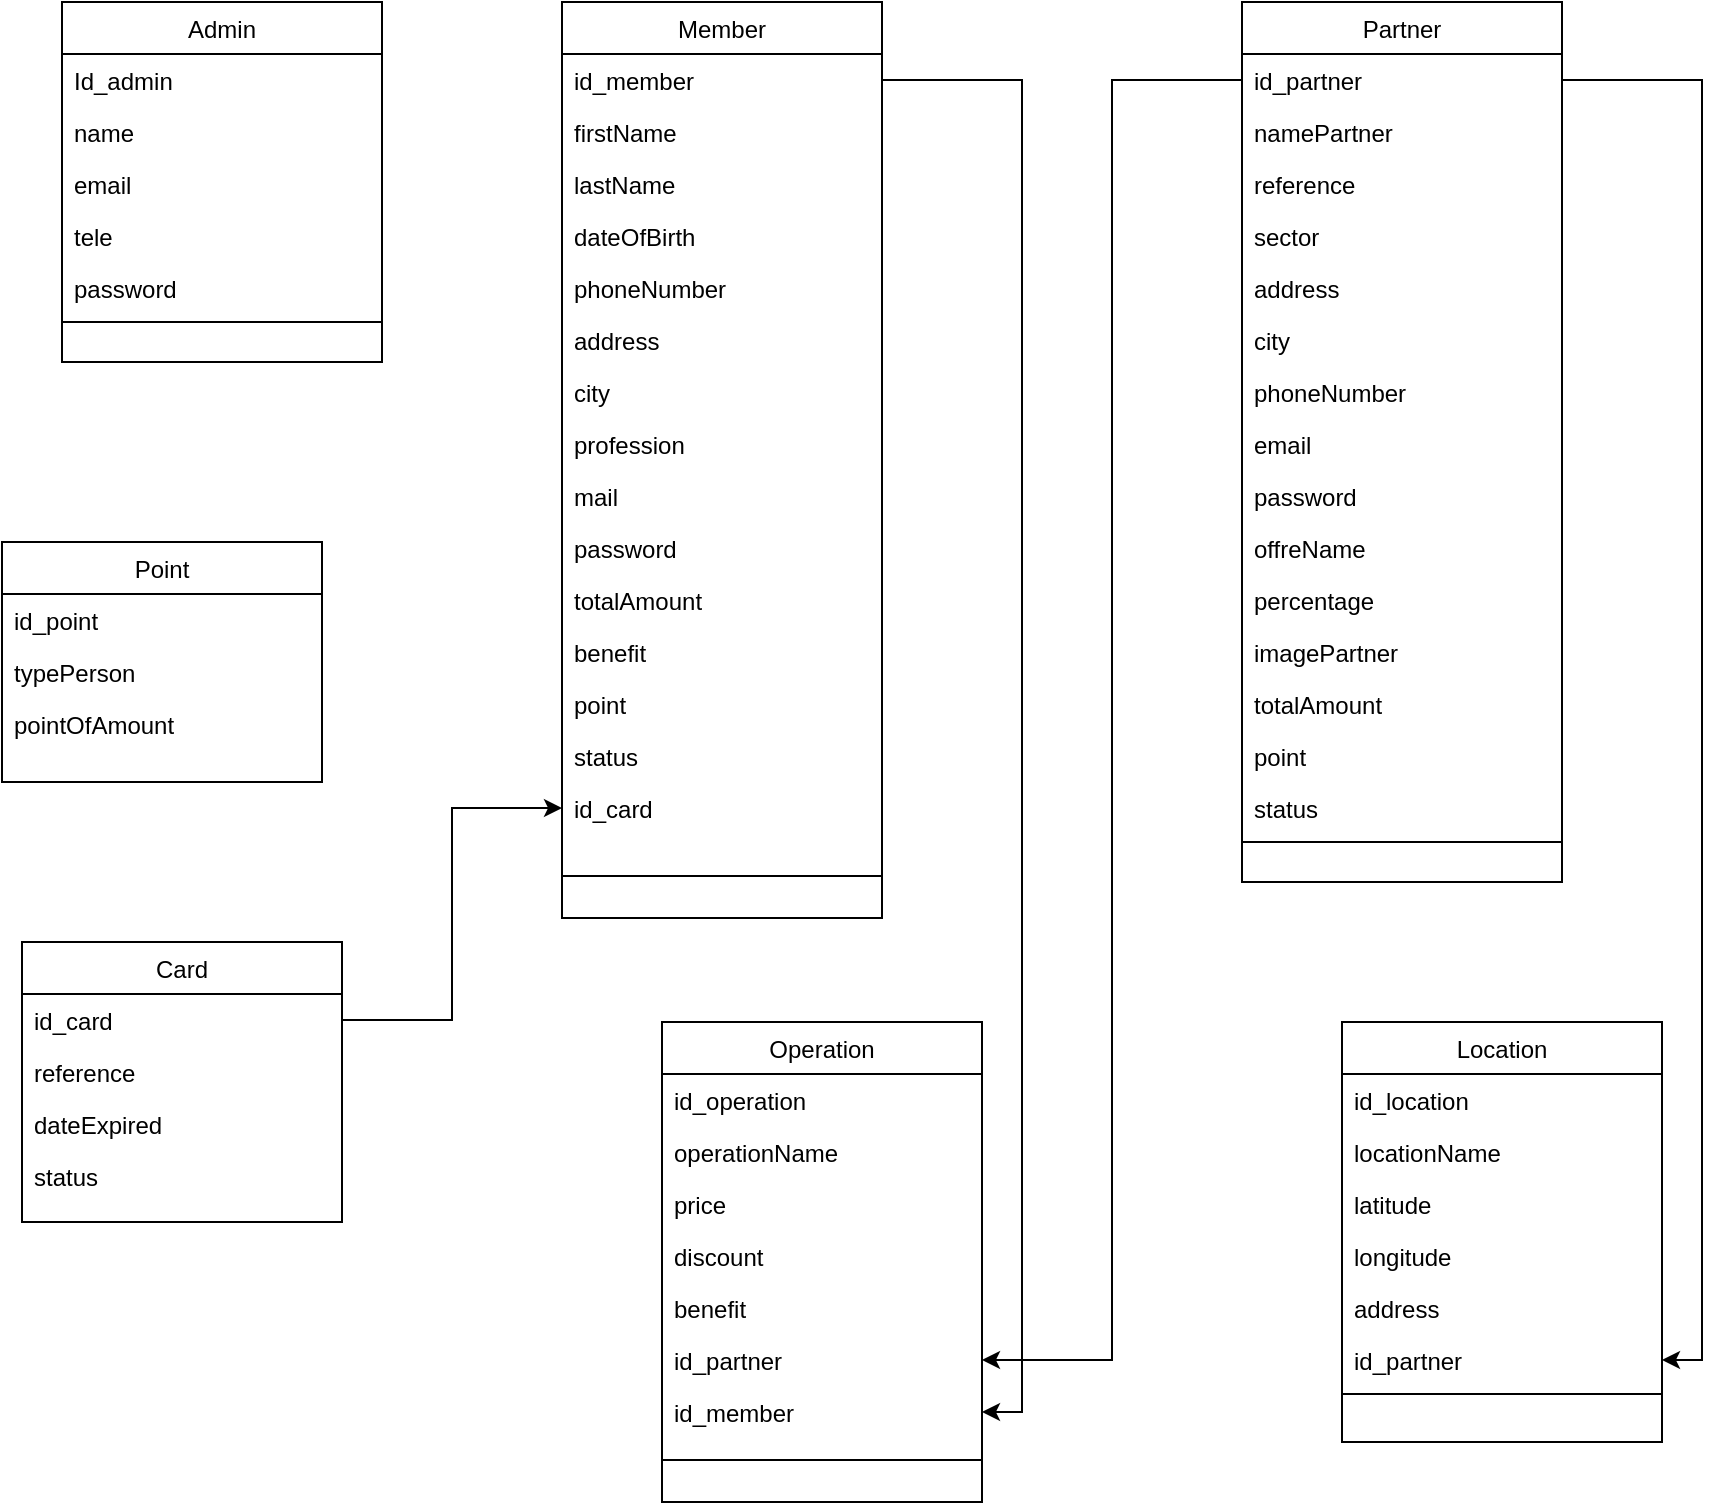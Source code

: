 <mxfile version="15.8.2" type="github">
  <diagram id="C5RBs43oDa-KdzZeNtuy" name="Page-1">
    <mxGraphModel dx="1421" dy="567" grid="1" gridSize="10" guides="1" tooltips="1" connect="1" arrows="1" fold="1" page="0" pageScale="1" pageWidth="827" pageHeight="1169" background="none" math="0" shadow="0">
      <root>
        <mxCell id="WIyWlLk6GJQsqaUBKTNV-0" />
        <mxCell id="WIyWlLk6GJQsqaUBKTNV-1" parent="WIyWlLk6GJQsqaUBKTNV-0" />
        <mxCell id="zkfFHV4jXpPFQw0GAbJ--17" value="Admin" style="swimlane;fontStyle=0;align=center;verticalAlign=top;childLayout=stackLayout;horizontal=1;startSize=26;horizontalStack=0;resizeParent=1;resizeLast=0;collapsible=1;marginBottom=0;rounded=0;shadow=0;strokeWidth=1;" parent="WIyWlLk6GJQsqaUBKTNV-1" vertex="1">
          <mxGeometry x="20" y="40" width="160" height="180" as="geometry">
            <mxRectangle x="550" y="140" width="160" height="26" as="alternateBounds" />
          </mxGeometry>
        </mxCell>
        <mxCell id="zkfFHV4jXpPFQw0GAbJ--18" value="Id_admin" style="text;align=left;verticalAlign=top;spacingLeft=4;spacingRight=4;overflow=hidden;rotatable=0;points=[[0,0.5],[1,0.5]];portConstraint=eastwest;" parent="zkfFHV4jXpPFQw0GAbJ--17" vertex="1">
          <mxGeometry y="26" width="160" height="26" as="geometry" />
        </mxCell>
        <mxCell id="zkfFHV4jXpPFQw0GAbJ--19" value="name" style="text;align=left;verticalAlign=top;spacingLeft=4;spacingRight=4;overflow=hidden;rotatable=0;points=[[0,0.5],[1,0.5]];portConstraint=eastwest;rounded=0;shadow=0;html=0;" parent="zkfFHV4jXpPFQw0GAbJ--17" vertex="1">
          <mxGeometry y="52" width="160" height="26" as="geometry" />
        </mxCell>
        <mxCell id="zkfFHV4jXpPFQw0GAbJ--20" value="email" style="text;align=left;verticalAlign=top;spacingLeft=4;spacingRight=4;overflow=hidden;rotatable=0;points=[[0,0.5],[1,0.5]];portConstraint=eastwest;rounded=0;shadow=0;html=0;" parent="zkfFHV4jXpPFQw0GAbJ--17" vertex="1">
          <mxGeometry y="78" width="160" height="26" as="geometry" />
        </mxCell>
        <mxCell id="zkfFHV4jXpPFQw0GAbJ--21" value="tele" style="text;align=left;verticalAlign=top;spacingLeft=4;spacingRight=4;overflow=hidden;rotatable=0;points=[[0,0.5],[1,0.5]];portConstraint=eastwest;rounded=0;shadow=0;html=0;" parent="zkfFHV4jXpPFQw0GAbJ--17" vertex="1">
          <mxGeometry y="104" width="160" height="26" as="geometry" />
        </mxCell>
        <mxCell id="zkfFHV4jXpPFQw0GAbJ--22" value="password" style="text;align=left;verticalAlign=top;spacingLeft=4;spacingRight=4;overflow=hidden;rotatable=0;points=[[0,0.5],[1,0.5]];portConstraint=eastwest;rounded=0;shadow=0;html=0;" parent="zkfFHV4jXpPFQw0GAbJ--17" vertex="1">
          <mxGeometry y="130" width="160" height="26" as="geometry" />
        </mxCell>
        <mxCell id="zkfFHV4jXpPFQw0GAbJ--23" value="" style="line;html=1;strokeWidth=1;align=left;verticalAlign=middle;spacingTop=-1;spacingLeft=3;spacingRight=3;rotatable=0;labelPosition=right;points=[];portConstraint=eastwest;" parent="zkfFHV4jXpPFQw0GAbJ--17" vertex="1">
          <mxGeometry y="156" width="160" height="8" as="geometry" />
        </mxCell>
        <mxCell id="i-y7c7da-EW6H__jYNz6-0" value="Member" style="swimlane;fontStyle=0;align=center;verticalAlign=top;childLayout=stackLayout;horizontal=1;startSize=26;horizontalStack=0;resizeParent=1;resizeLast=0;collapsible=1;marginBottom=0;rounded=0;shadow=0;strokeWidth=1;" vertex="1" parent="WIyWlLk6GJQsqaUBKTNV-1">
          <mxGeometry x="270" y="40" width="160" height="458" as="geometry">
            <mxRectangle x="550" y="140" width="160" height="26" as="alternateBounds" />
          </mxGeometry>
        </mxCell>
        <mxCell id="i-y7c7da-EW6H__jYNz6-1" value="id_member" style="text;align=left;verticalAlign=top;spacingLeft=4;spacingRight=4;overflow=hidden;rotatable=0;points=[[0,0.5],[1,0.5]];portConstraint=eastwest;" vertex="1" parent="i-y7c7da-EW6H__jYNz6-0">
          <mxGeometry y="26" width="160" height="26" as="geometry" />
        </mxCell>
        <mxCell id="i-y7c7da-EW6H__jYNz6-2" value="firstName" style="text;align=left;verticalAlign=top;spacingLeft=4;spacingRight=4;overflow=hidden;rotatable=0;points=[[0,0.5],[1,0.5]];portConstraint=eastwest;rounded=0;shadow=0;html=0;" vertex="1" parent="i-y7c7da-EW6H__jYNz6-0">
          <mxGeometry y="52" width="160" height="26" as="geometry" />
        </mxCell>
        <mxCell id="i-y7c7da-EW6H__jYNz6-3" value="lastName" style="text;align=left;verticalAlign=top;spacingLeft=4;spacingRight=4;overflow=hidden;rotatable=0;points=[[0,0.5],[1,0.5]];portConstraint=eastwest;rounded=0;shadow=0;html=0;" vertex="1" parent="i-y7c7da-EW6H__jYNz6-0">
          <mxGeometry y="78" width="160" height="26" as="geometry" />
        </mxCell>
        <mxCell id="i-y7c7da-EW6H__jYNz6-4" value="dateOfBirth" style="text;align=left;verticalAlign=top;spacingLeft=4;spacingRight=4;overflow=hidden;rotatable=0;points=[[0,0.5],[1,0.5]];portConstraint=eastwest;rounded=0;shadow=0;html=0;" vertex="1" parent="i-y7c7da-EW6H__jYNz6-0">
          <mxGeometry y="104" width="160" height="26" as="geometry" />
        </mxCell>
        <mxCell id="i-y7c7da-EW6H__jYNz6-5" value="phoneNumber" style="text;align=left;verticalAlign=top;spacingLeft=4;spacingRight=4;overflow=hidden;rotatable=0;points=[[0,0.5],[1,0.5]];portConstraint=eastwest;rounded=0;shadow=0;html=0;" vertex="1" parent="i-y7c7da-EW6H__jYNz6-0">
          <mxGeometry y="130" width="160" height="26" as="geometry" />
        </mxCell>
        <mxCell id="i-y7c7da-EW6H__jYNz6-45" value="address" style="text;align=left;verticalAlign=top;spacingLeft=4;spacingRight=4;overflow=hidden;rotatable=0;points=[[0,0.5],[1,0.5]];portConstraint=eastwest;rounded=0;shadow=0;html=0;" vertex="1" parent="i-y7c7da-EW6H__jYNz6-0">
          <mxGeometry y="156" width="160" height="26" as="geometry" />
        </mxCell>
        <mxCell id="i-y7c7da-EW6H__jYNz6-46" value="city" style="text;align=left;verticalAlign=top;spacingLeft=4;spacingRight=4;overflow=hidden;rotatable=0;points=[[0,0.5],[1,0.5]];portConstraint=eastwest;rounded=0;shadow=0;html=0;" vertex="1" parent="i-y7c7da-EW6H__jYNz6-0">
          <mxGeometry y="182" width="160" height="26" as="geometry" />
        </mxCell>
        <mxCell id="i-y7c7da-EW6H__jYNz6-47" value="profession" style="text;align=left;verticalAlign=top;spacingLeft=4;spacingRight=4;overflow=hidden;rotatable=0;points=[[0,0.5],[1,0.5]];portConstraint=eastwest;rounded=0;shadow=0;html=0;" vertex="1" parent="i-y7c7da-EW6H__jYNz6-0">
          <mxGeometry y="208" width="160" height="26" as="geometry" />
        </mxCell>
        <mxCell id="i-y7c7da-EW6H__jYNz6-48" value="mail" style="text;align=left;verticalAlign=top;spacingLeft=4;spacingRight=4;overflow=hidden;rotatable=0;points=[[0,0.5],[1,0.5]];portConstraint=eastwest;rounded=0;shadow=0;html=0;" vertex="1" parent="i-y7c7da-EW6H__jYNz6-0">
          <mxGeometry y="234" width="160" height="26" as="geometry" />
        </mxCell>
        <mxCell id="i-y7c7da-EW6H__jYNz6-50" value="password" style="text;align=left;verticalAlign=top;spacingLeft=4;spacingRight=4;overflow=hidden;rotatable=0;points=[[0,0.5],[1,0.5]];portConstraint=eastwest;rounded=0;shadow=0;html=0;" vertex="1" parent="i-y7c7da-EW6H__jYNz6-0">
          <mxGeometry y="260" width="160" height="26" as="geometry" />
        </mxCell>
        <mxCell id="i-y7c7da-EW6H__jYNz6-84" value="totalAmount" style="text;align=left;verticalAlign=top;spacingLeft=4;spacingRight=4;overflow=hidden;rotatable=0;points=[[0,0.5],[1,0.5]];portConstraint=eastwest;rounded=0;shadow=0;html=0;" vertex="1" parent="i-y7c7da-EW6H__jYNz6-0">
          <mxGeometry y="286" width="160" height="26" as="geometry" />
        </mxCell>
        <mxCell id="i-y7c7da-EW6H__jYNz6-51" value="benefit" style="text;align=left;verticalAlign=top;spacingLeft=4;spacingRight=4;overflow=hidden;rotatable=0;points=[[0,0.5],[1,0.5]];portConstraint=eastwest;rounded=0;shadow=0;html=0;" vertex="1" parent="i-y7c7da-EW6H__jYNz6-0">
          <mxGeometry y="312" width="160" height="26" as="geometry" />
        </mxCell>
        <mxCell id="i-y7c7da-EW6H__jYNz6-52" value="point" style="text;align=left;verticalAlign=top;spacingLeft=4;spacingRight=4;overflow=hidden;rotatable=0;points=[[0,0.5],[1,0.5]];portConstraint=eastwest;rounded=0;shadow=0;html=0;" vertex="1" parent="i-y7c7da-EW6H__jYNz6-0">
          <mxGeometry y="338" width="160" height="26" as="geometry" />
        </mxCell>
        <mxCell id="i-y7c7da-EW6H__jYNz6-53" value="status" style="text;align=left;verticalAlign=top;spacingLeft=4;spacingRight=4;overflow=hidden;rotatable=0;points=[[0,0.5],[1,0.5]];portConstraint=eastwest;rounded=0;shadow=0;html=0;" vertex="1" parent="i-y7c7da-EW6H__jYNz6-0">
          <mxGeometry y="364" width="160" height="26" as="geometry" />
        </mxCell>
        <mxCell id="i-y7c7da-EW6H__jYNz6-54" value="id_card" style="text;align=left;verticalAlign=top;spacingLeft=4;spacingRight=4;overflow=hidden;rotatable=0;points=[[0,0.5],[1,0.5]];portConstraint=eastwest;rounded=0;shadow=0;html=0;" vertex="1" parent="i-y7c7da-EW6H__jYNz6-0">
          <mxGeometry y="390" width="160" height="26" as="geometry" />
        </mxCell>
        <mxCell id="i-y7c7da-EW6H__jYNz6-6" value="" style="line;html=1;strokeWidth=1;align=left;verticalAlign=middle;spacingTop=-1;spacingLeft=3;spacingRight=3;rotatable=0;labelPosition=right;points=[];portConstraint=eastwest;" vertex="1" parent="i-y7c7da-EW6H__jYNz6-0">
          <mxGeometry y="416" width="160" height="42" as="geometry" />
        </mxCell>
        <mxCell id="i-y7c7da-EW6H__jYNz6-9" value="Card" style="swimlane;fontStyle=0;align=center;verticalAlign=top;childLayout=stackLayout;horizontal=1;startSize=26;horizontalStack=0;resizeParent=1;resizeLast=0;collapsible=1;marginBottom=0;rounded=0;shadow=0;strokeWidth=1;" vertex="1" parent="WIyWlLk6GJQsqaUBKTNV-1">
          <mxGeometry y="510" width="160" height="140" as="geometry">
            <mxRectangle x="550" y="140" width="160" height="26" as="alternateBounds" />
          </mxGeometry>
        </mxCell>
        <mxCell id="i-y7c7da-EW6H__jYNz6-10" value="id_card" style="text;align=left;verticalAlign=top;spacingLeft=4;spacingRight=4;overflow=hidden;rotatable=0;points=[[0,0.5],[1,0.5]];portConstraint=eastwest;" vertex="1" parent="i-y7c7da-EW6H__jYNz6-9">
          <mxGeometry y="26" width="160" height="26" as="geometry" />
        </mxCell>
        <mxCell id="i-y7c7da-EW6H__jYNz6-11" value="reference" style="text;align=left;verticalAlign=top;spacingLeft=4;spacingRight=4;overflow=hidden;rotatable=0;points=[[0,0.5],[1,0.5]];portConstraint=eastwest;rounded=0;shadow=0;html=0;" vertex="1" parent="i-y7c7da-EW6H__jYNz6-9">
          <mxGeometry y="52" width="160" height="26" as="geometry" />
        </mxCell>
        <mxCell id="i-y7c7da-EW6H__jYNz6-12" value="dateExpired" style="text;align=left;verticalAlign=top;spacingLeft=4;spacingRight=4;overflow=hidden;rotatable=0;points=[[0,0.5],[1,0.5]];portConstraint=eastwest;rounded=0;shadow=0;html=0;" vertex="1" parent="i-y7c7da-EW6H__jYNz6-9">
          <mxGeometry y="78" width="160" height="26" as="geometry" />
        </mxCell>
        <mxCell id="i-y7c7da-EW6H__jYNz6-13" value="status" style="text;align=left;verticalAlign=top;spacingLeft=4;spacingRight=4;overflow=hidden;rotatable=0;points=[[0,0.5],[1,0.5]];portConstraint=eastwest;rounded=0;shadow=0;html=0;" vertex="1" parent="i-y7c7da-EW6H__jYNz6-9">
          <mxGeometry y="104" width="160" height="26" as="geometry" />
        </mxCell>
        <mxCell id="i-y7c7da-EW6H__jYNz6-18" value="Partner" style="swimlane;fontStyle=0;align=center;verticalAlign=top;childLayout=stackLayout;horizontal=1;startSize=26;horizontalStack=0;resizeParent=1;resizeLast=0;collapsible=1;marginBottom=0;rounded=0;shadow=0;strokeWidth=1;" vertex="1" parent="WIyWlLk6GJQsqaUBKTNV-1">
          <mxGeometry x="610" y="40" width="160" height="440" as="geometry">
            <mxRectangle x="550" y="140" width="160" height="26" as="alternateBounds" />
          </mxGeometry>
        </mxCell>
        <mxCell id="i-y7c7da-EW6H__jYNz6-19" value="id_partner" style="text;align=left;verticalAlign=top;spacingLeft=4;spacingRight=4;overflow=hidden;rotatable=0;points=[[0,0.5],[1,0.5]];portConstraint=eastwest;" vertex="1" parent="i-y7c7da-EW6H__jYNz6-18">
          <mxGeometry y="26" width="160" height="26" as="geometry" />
        </mxCell>
        <mxCell id="i-y7c7da-EW6H__jYNz6-20" value="namePartner" style="text;align=left;verticalAlign=top;spacingLeft=4;spacingRight=4;overflow=hidden;rotatable=0;points=[[0,0.5],[1,0.5]];portConstraint=eastwest;rounded=0;shadow=0;html=0;" vertex="1" parent="i-y7c7da-EW6H__jYNz6-18">
          <mxGeometry y="52" width="160" height="26" as="geometry" />
        </mxCell>
        <mxCell id="i-y7c7da-EW6H__jYNz6-21" value="reference" style="text;align=left;verticalAlign=top;spacingLeft=4;spacingRight=4;overflow=hidden;rotatable=0;points=[[0,0.5],[1,0.5]];portConstraint=eastwest;rounded=0;shadow=0;html=0;" vertex="1" parent="i-y7c7da-EW6H__jYNz6-18">
          <mxGeometry y="78" width="160" height="26" as="geometry" />
        </mxCell>
        <mxCell id="i-y7c7da-EW6H__jYNz6-22" value="sector" style="text;align=left;verticalAlign=top;spacingLeft=4;spacingRight=4;overflow=hidden;rotatable=0;points=[[0,0.5],[1,0.5]];portConstraint=eastwest;rounded=0;shadow=0;html=0;" vertex="1" parent="i-y7c7da-EW6H__jYNz6-18">
          <mxGeometry y="104" width="160" height="26" as="geometry" />
        </mxCell>
        <mxCell id="i-y7c7da-EW6H__jYNz6-23" value="address" style="text;align=left;verticalAlign=top;spacingLeft=4;spacingRight=4;overflow=hidden;rotatable=0;points=[[0,0.5],[1,0.5]];portConstraint=eastwest;rounded=0;shadow=0;html=0;" vertex="1" parent="i-y7c7da-EW6H__jYNz6-18">
          <mxGeometry y="130" width="160" height="26" as="geometry" />
        </mxCell>
        <mxCell id="i-y7c7da-EW6H__jYNz6-59" value="city" style="text;align=left;verticalAlign=top;spacingLeft=4;spacingRight=4;overflow=hidden;rotatable=0;points=[[0,0.5],[1,0.5]];portConstraint=eastwest;rounded=0;shadow=0;html=0;" vertex="1" parent="i-y7c7da-EW6H__jYNz6-18">
          <mxGeometry y="156" width="160" height="26" as="geometry" />
        </mxCell>
        <mxCell id="i-y7c7da-EW6H__jYNz6-60" value="phoneNumber" style="text;align=left;verticalAlign=top;spacingLeft=4;spacingRight=4;overflow=hidden;rotatable=0;points=[[0,0.5],[1,0.5]];portConstraint=eastwest;rounded=0;shadow=0;html=0;" vertex="1" parent="i-y7c7da-EW6H__jYNz6-18">
          <mxGeometry y="182" width="160" height="26" as="geometry" />
        </mxCell>
        <mxCell id="i-y7c7da-EW6H__jYNz6-61" value="email" style="text;align=left;verticalAlign=top;spacingLeft=4;spacingRight=4;overflow=hidden;rotatable=0;points=[[0,0.5],[1,0.5]];portConstraint=eastwest;rounded=0;shadow=0;html=0;" vertex="1" parent="i-y7c7da-EW6H__jYNz6-18">
          <mxGeometry y="208" width="160" height="26" as="geometry" />
        </mxCell>
        <mxCell id="i-y7c7da-EW6H__jYNz6-62" value="password" style="text;align=left;verticalAlign=top;spacingLeft=4;spacingRight=4;overflow=hidden;rotatable=0;points=[[0,0.5],[1,0.5]];portConstraint=eastwest;rounded=0;shadow=0;html=0;" vertex="1" parent="i-y7c7da-EW6H__jYNz6-18">
          <mxGeometry y="234" width="160" height="26" as="geometry" />
        </mxCell>
        <mxCell id="i-y7c7da-EW6H__jYNz6-63" value="offreName" style="text;align=left;verticalAlign=top;spacingLeft=4;spacingRight=4;overflow=hidden;rotatable=0;points=[[0,0.5],[1,0.5]];portConstraint=eastwest;rounded=0;shadow=0;html=0;" vertex="1" parent="i-y7c7da-EW6H__jYNz6-18">
          <mxGeometry y="260" width="160" height="26" as="geometry" />
        </mxCell>
        <mxCell id="i-y7c7da-EW6H__jYNz6-65" value="percentage" style="text;align=left;verticalAlign=top;spacingLeft=4;spacingRight=4;overflow=hidden;rotatable=0;points=[[0,0.5],[1,0.5]];portConstraint=eastwest;rounded=0;shadow=0;html=0;" vertex="1" parent="i-y7c7da-EW6H__jYNz6-18">
          <mxGeometry y="286" width="160" height="26" as="geometry" />
        </mxCell>
        <mxCell id="i-y7c7da-EW6H__jYNz6-66" value="imagePartner" style="text;align=left;verticalAlign=top;spacingLeft=4;spacingRight=4;overflow=hidden;rotatable=0;points=[[0,0.5],[1,0.5]];portConstraint=eastwest;rounded=0;shadow=0;html=0;" vertex="1" parent="i-y7c7da-EW6H__jYNz6-18">
          <mxGeometry y="312" width="160" height="26" as="geometry" />
        </mxCell>
        <mxCell id="i-y7c7da-EW6H__jYNz6-67" value="totalAmount" style="text;align=left;verticalAlign=top;spacingLeft=4;spacingRight=4;overflow=hidden;rotatable=0;points=[[0,0.5],[1,0.5]];portConstraint=eastwest;rounded=0;shadow=0;html=0;" vertex="1" parent="i-y7c7da-EW6H__jYNz6-18">
          <mxGeometry y="338" width="160" height="26" as="geometry" />
        </mxCell>
        <mxCell id="i-y7c7da-EW6H__jYNz6-68" value="point" style="text;align=left;verticalAlign=top;spacingLeft=4;spacingRight=4;overflow=hidden;rotatable=0;points=[[0,0.5],[1,0.5]];portConstraint=eastwest;rounded=0;shadow=0;html=0;" vertex="1" parent="i-y7c7da-EW6H__jYNz6-18">
          <mxGeometry y="364" width="160" height="26" as="geometry" />
        </mxCell>
        <mxCell id="i-y7c7da-EW6H__jYNz6-64" value="status" style="text;align=left;verticalAlign=top;spacingLeft=4;spacingRight=4;overflow=hidden;rotatable=0;points=[[0,0.5],[1,0.5]];portConstraint=eastwest;rounded=0;shadow=0;html=0;" vertex="1" parent="i-y7c7da-EW6H__jYNz6-18">
          <mxGeometry y="390" width="160" height="26" as="geometry" />
        </mxCell>
        <mxCell id="i-y7c7da-EW6H__jYNz6-24" value="" style="line;html=1;strokeWidth=1;align=left;verticalAlign=middle;spacingTop=-1;spacingLeft=3;spacingRight=3;rotatable=0;labelPosition=right;points=[];portConstraint=eastwest;" vertex="1" parent="i-y7c7da-EW6H__jYNz6-18">
          <mxGeometry y="416" width="160" height="8" as="geometry" />
        </mxCell>
        <mxCell id="i-y7c7da-EW6H__jYNz6-27" value="Operation" style="swimlane;fontStyle=0;align=center;verticalAlign=top;childLayout=stackLayout;horizontal=1;startSize=26;horizontalStack=0;resizeParent=1;resizeLast=0;collapsible=1;marginBottom=0;rounded=0;shadow=0;strokeWidth=1;" vertex="1" parent="WIyWlLk6GJQsqaUBKTNV-1">
          <mxGeometry x="320" y="550" width="160" height="240" as="geometry">
            <mxRectangle x="550" y="140" width="160" height="26" as="alternateBounds" />
          </mxGeometry>
        </mxCell>
        <mxCell id="i-y7c7da-EW6H__jYNz6-28" value="id_operation" style="text;align=left;verticalAlign=top;spacingLeft=4;spacingRight=4;overflow=hidden;rotatable=0;points=[[0,0.5],[1,0.5]];portConstraint=eastwest;" vertex="1" parent="i-y7c7da-EW6H__jYNz6-27">
          <mxGeometry y="26" width="160" height="26" as="geometry" />
        </mxCell>
        <mxCell id="i-y7c7da-EW6H__jYNz6-29" value="operationName" style="text;align=left;verticalAlign=top;spacingLeft=4;spacingRight=4;overflow=hidden;rotatable=0;points=[[0,0.5],[1,0.5]];portConstraint=eastwest;rounded=0;shadow=0;html=0;" vertex="1" parent="i-y7c7da-EW6H__jYNz6-27">
          <mxGeometry y="52" width="160" height="26" as="geometry" />
        </mxCell>
        <mxCell id="i-y7c7da-EW6H__jYNz6-30" value="price" style="text;align=left;verticalAlign=top;spacingLeft=4;spacingRight=4;overflow=hidden;rotatable=0;points=[[0,0.5],[1,0.5]];portConstraint=eastwest;rounded=0;shadow=0;html=0;" vertex="1" parent="i-y7c7da-EW6H__jYNz6-27">
          <mxGeometry y="78" width="160" height="26" as="geometry" />
        </mxCell>
        <mxCell id="i-y7c7da-EW6H__jYNz6-31" value="discount" style="text;align=left;verticalAlign=top;spacingLeft=4;spacingRight=4;overflow=hidden;rotatable=0;points=[[0,0.5],[1,0.5]];portConstraint=eastwest;rounded=0;shadow=0;html=0;" vertex="1" parent="i-y7c7da-EW6H__jYNz6-27">
          <mxGeometry y="104" width="160" height="26" as="geometry" />
        </mxCell>
        <mxCell id="i-y7c7da-EW6H__jYNz6-32" value="benefit" style="text;align=left;verticalAlign=top;spacingLeft=4;spacingRight=4;overflow=hidden;rotatable=0;points=[[0,0.5],[1,0.5]];portConstraint=eastwest;rounded=0;shadow=0;html=0;" vertex="1" parent="i-y7c7da-EW6H__jYNz6-27">
          <mxGeometry y="130" width="160" height="26" as="geometry" />
        </mxCell>
        <mxCell id="i-y7c7da-EW6H__jYNz6-71" value="id_partner" style="text;align=left;verticalAlign=top;spacingLeft=4;spacingRight=4;overflow=hidden;rotatable=0;points=[[0,0.5],[1,0.5]];portConstraint=eastwest;rounded=0;shadow=0;html=0;" vertex="1" parent="i-y7c7da-EW6H__jYNz6-27">
          <mxGeometry y="156" width="160" height="26" as="geometry" />
        </mxCell>
        <mxCell id="i-y7c7da-EW6H__jYNz6-72" value="id_member" style="text;align=left;verticalAlign=top;spacingLeft=4;spacingRight=4;overflow=hidden;rotatable=0;points=[[0,0.5],[1,0.5]];portConstraint=eastwest;rounded=0;shadow=0;html=0;" vertex="1" parent="i-y7c7da-EW6H__jYNz6-27">
          <mxGeometry y="182" width="160" height="26" as="geometry" />
        </mxCell>
        <mxCell id="i-y7c7da-EW6H__jYNz6-33" value="" style="line;html=1;strokeWidth=1;align=left;verticalAlign=middle;spacingTop=-1;spacingLeft=3;spacingRight=3;rotatable=0;labelPosition=right;points=[];portConstraint=eastwest;" vertex="1" parent="i-y7c7da-EW6H__jYNz6-27">
          <mxGeometry y="208" width="160" height="22" as="geometry" />
        </mxCell>
        <mxCell id="i-y7c7da-EW6H__jYNz6-36" value="Location" style="swimlane;fontStyle=0;align=center;verticalAlign=top;childLayout=stackLayout;horizontal=1;startSize=26;horizontalStack=0;resizeParent=1;resizeLast=0;collapsible=1;marginBottom=0;rounded=0;shadow=0;strokeWidth=1;" vertex="1" parent="WIyWlLk6GJQsqaUBKTNV-1">
          <mxGeometry x="660" y="550" width="160" height="210" as="geometry">
            <mxRectangle x="550" y="140" width="160" height="26" as="alternateBounds" />
          </mxGeometry>
        </mxCell>
        <mxCell id="i-y7c7da-EW6H__jYNz6-37" value="id_location" style="text;align=left;verticalAlign=top;spacingLeft=4;spacingRight=4;overflow=hidden;rotatable=0;points=[[0,0.5],[1,0.5]];portConstraint=eastwest;" vertex="1" parent="i-y7c7da-EW6H__jYNz6-36">
          <mxGeometry y="26" width="160" height="26" as="geometry" />
        </mxCell>
        <mxCell id="i-y7c7da-EW6H__jYNz6-38" value="locationName" style="text;align=left;verticalAlign=top;spacingLeft=4;spacingRight=4;overflow=hidden;rotatable=0;points=[[0,0.5],[1,0.5]];portConstraint=eastwest;rounded=0;shadow=0;html=0;" vertex="1" parent="i-y7c7da-EW6H__jYNz6-36">
          <mxGeometry y="52" width="160" height="26" as="geometry" />
        </mxCell>
        <mxCell id="i-y7c7da-EW6H__jYNz6-39" value="latitude" style="text;align=left;verticalAlign=top;spacingLeft=4;spacingRight=4;overflow=hidden;rotatable=0;points=[[0,0.5],[1,0.5]];portConstraint=eastwest;rounded=0;shadow=0;html=0;" vertex="1" parent="i-y7c7da-EW6H__jYNz6-36">
          <mxGeometry y="78" width="160" height="26" as="geometry" />
        </mxCell>
        <mxCell id="i-y7c7da-EW6H__jYNz6-40" value="longitude" style="text;align=left;verticalAlign=top;spacingLeft=4;spacingRight=4;overflow=hidden;rotatable=0;points=[[0,0.5],[1,0.5]];portConstraint=eastwest;rounded=0;shadow=0;html=0;" vertex="1" parent="i-y7c7da-EW6H__jYNz6-36">
          <mxGeometry y="104" width="160" height="26" as="geometry" />
        </mxCell>
        <mxCell id="i-y7c7da-EW6H__jYNz6-41" value="address" style="text;align=left;verticalAlign=top;spacingLeft=4;spacingRight=4;overflow=hidden;rotatable=0;points=[[0,0.5],[1,0.5]];portConstraint=eastwest;rounded=0;shadow=0;html=0;" vertex="1" parent="i-y7c7da-EW6H__jYNz6-36">
          <mxGeometry y="130" width="160" height="26" as="geometry" />
        </mxCell>
        <mxCell id="i-y7c7da-EW6H__jYNz6-74" value="id_partner" style="text;align=left;verticalAlign=top;spacingLeft=4;spacingRight=4;overflow=hidden;rotatable=0;points=[[0,0.5],[1,0.5]];portConstraint=eastwest;rounded=0;shadow=0;html=0;" vertex="1" parent="i-y7c7da-EW6H__jYNz6-36">
          <mxGeometry y="156" width="160" height="26" as="geometry" />
        </mxCell>
        <mxCell id="i-y7c7da-EW6H__jYNz6-42" value="" style="line;html=1;strokeWidth=1;align=left;verticalAlign=middle;spacingTop=-1;spacingLeft=3;spacingRight=3;rotatable=0;labelPosition=right;points=[];portConstraint=eastwest;" vertex="1" parent="i-y7c7da-EW6H__jYNz6-36">
          <mxGeometry y="182" width="160" height="8" as="geometry" />
        </mxCell>
        <mxCell id="i-y7c7da-EW6H__jYNz6-75" style="edgeStyle=orthogonalEdgeStyle;rounded=0;orthogonalLoop=1;jettySize=auto;html=1;entryX=1;entryY=0.5;entryDx=0;entryDy=0;" edge="1" parent="WIyWlLk6GJQsqaUBKTNV-1" source="i-y7c7da-EW6H__jYNz6-19" target="i-y7c7da-EW6H__jYNz6-74">
          <mxGeometry relative="1" as="geometry" />
        </mxCell>
        <mxCell id="i-y7c7da-EW6H__jYNz6-76" style="edgeStyle=orthogonalEdgeStyle;rounded=0;orthogonalLoop=1;jettySize=auto;html=1;" edge="1" parent="WIyWlLk6GJQsqaUBKTNV-1" source="i-y7c7da-EW6H__jYNz6-10" target="i-y7c7da-EW6H__jYNz6-54">
          <mxGeometry relative="1" as="geometry" />
        </mxCell>
        <mxCell id="i-y7c7da-EW6H__jYNz6-77" style="edgeStyle=orthogonalEdgeStyle;rounded=0;orthogonalLoop=1;jettySize=auto;html=1;" edge="1" parent="WIyWlLk6GJQsqaUBKTNV-1" source="i-y7c7da-EW6H__jYNz6-19" target="i-y7c7da-EW6H__jYNz6-71">
          <mxGeometry relative="1" as="geometry" />
        </mxCell>
        <mxCell id="i-y7c7da-EW6H__jYNz6-78" style="edgeStyle=orthogonalEdgeStyle;rounded=0;orthogonalLoop=1;jettySize=auto;html=1;entryX=1;entryY=0.5;entryDx=0;entryDy=0;" edge="1" parent="WIyWlLk6GJQsqaUBKTNV-1" source="i-y7c7da-EW6H__jYNz6-1" target="i-y7c7da-EW6H__jYNz6-72">
          <mxGeometry relative="1" as="geometry" />
        </mxCell>
        <mxCell id="i-y7c7da-EW6H__jYNz6-79" value="Point" style="swimlane;fontStyle=0;align=center;verticalAlign=top;childLayout=stackLayout;horizontal=1;startSize=26;horizontalStack=0;resizeParent=1;resizeLast=0;collapsible=1;marginBottom=0;rounded=0;shadow=0;strokeWidth=1;" vertex="1" parent="WIyWlLk6GJQsqaUBKTNV-1">
          <mxGeometry x="-10" y="310" width="160" height="120" as="geometry">
            <mxRectangle x="550" y="140" width="160" height="26" as="alternateBounds" />
          </mxGeometry>
        </mxCell>
        <mxCell id="i-y7c7da-EW6H__jYNz6-80" value="id_point" style="text;align=left;verticalAlign=top;spacingLeft=4;spacingRight=4;overflow=hidden;rotatable=0;points=[[0,0.5],[1,0.5]];portConstraint=eastwest;" vertex="1" parent="i-y7c7da-EW6H__jYNz6-79">
          <mxGeometry y="26" width="160" height="26" as="geometry" />
        </mxCell>
        <mxCell id="i-y7c7da-EW6H__jYNz6-81" value="typePerson" style="text;align=left;verticalAlign=top;spacingLeft=4;spacingRight=4;overflow=hidden;rotatable=0;points=[[0,0.5],[1,0.5]];portConstraint=eastwest;rounded=0;shadow=0;html=0;" vertex="1" parent="i-y7c7da-EW6H__jYNz6-79">
          <mxGeometry y="52" width="160" height="26" as="geometry" />
        </mxCell>
        <mxCell id="i-y7c7da-EW6H__jYNz6-82" value="pointOfAmount" style="text;align=left;verticalAlign=top;spacingLeft=4;spacingRight=4;overflow=hidden;rotatable=0;points=[[0,0.5],[1,0.5]];portConstraint=eastwest;rounded=0;shadow=0;html=0;" vertex="1" parent="i-y7c7da-EW6H__jYNz6-79">
          <mxGeometry y="78" width="160" height="26" as="geometry" />
        </mxCell>
      </root>
    </mxGraphModel>
  </diagram>
</mxfile>
